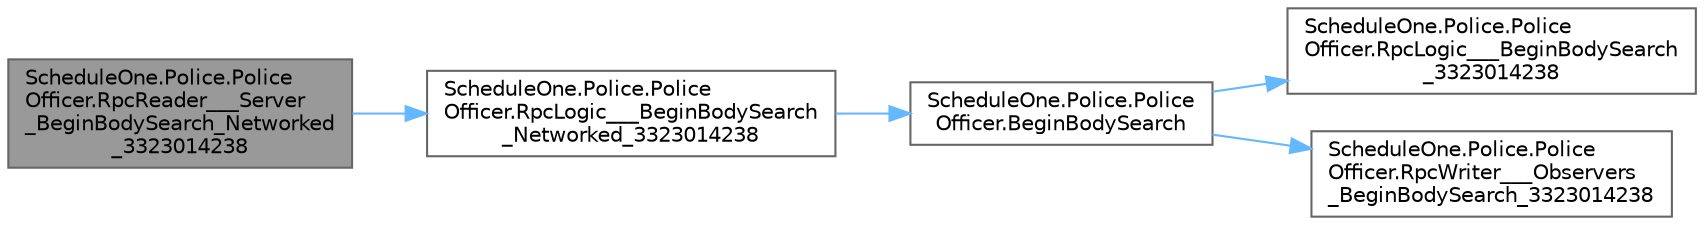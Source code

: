 digraph "ScheduleOne.Police.PoliceOfficer.RpcReader___Server_BeginBodySearch_Networked_3323014238"
{
 // LATEX_PDF_SIZE
  bgcolor="transparent";
  edge [fontname=Helvetica,fontsize=10,labelfontname=Helvetica,labelfontsize=10];
  node [fontname=Helvetica,fontsize=10,shape=box,height=0.2,width=0.4];
  rankdir="LR";
  Node1 [id="Node000001",label="ScheduleOne.Police.Police\lOfficer.RpcReader___Server\l_BeginBodySearch_Networked\l_3323014238",height=0.2,width=0.4,color="gray40", fillcolor="grey60", style="filled", fontcolor="black",tooltip="RPCs the reader server begin body search networked 3323014238."];
  Node1 -> Node2 [id="edge1_Node000001_Node000002",color="steelblue1",style="solid",tooltip=" "];
  Node2 [id="Node000002",label="ScheduleOne.Police.Police\lOfficer.RpcLogic___BeginBodySearch\l_Networked_3323014238",height=0.2,width=0.4,color="grey40", fillcolor="white", style="filled",URL="$class_schedule_one_1_1_police_1_1_police_officer.html#adbefc7256884760dd799fecc1227298e",tooltip="RPCs the logic begin body search networked 3323014238."];
  Node2 -> Node3 [id="edge2_Node000002_Node000003",color="steelblue1",style="solid",tooltip=" "];
  Node3 [id="Node000003",label="ScheduleOne.Police.Police\lOfficer.BeginBodySearch",height=0.2,width=0.4,color="grey40", fillcolor="white", style="filled",URL="$class_schedule_one_1_1_police_1_1_police_officer.html#adb05f4a438cd5f7d23071be08a8ab4db",tooltip="Begins the body search."];
  Node3 -> Node4 [id="edge3_Node000003_Node000004",color="steelblue1",style="solid",tooltip=" "];
  Node4 [id="Node000004",label="ScheduleOne.Police.Police\lOfficer.RpcLogic___BeginBodySearch\l_3323014238",height=0.2,width=0.4,color="grey40", fillcolor="white", style="filled",URL="$class_schedule_one_1_1_police_1_1_police_officer.html#ab5b63d7ea073f0af92df3ad154aed277",tooltip="RPCs the logic begin body search 3323014238."];
  Node3 -> Node5 [id="edge4_Node000003_Node000005",color="steelblue1",style="solid",tooltip=" "];
  Node5 [id="Node000005",label="ScheduleOne.Police.Police\lOfficer.RpcWriter___Observers\l_BeginBodySearch_3323014238",height=0.2,width=0.4,color="grey40", fillcolor="white", style="filled",URL="$class_schedule_one_1_1_police_1_1_police_officer.html#a31c32e67089229e3be143c9ed365c734",tooltip="RPCs the writer observers begin body search 3323014238."];
}
